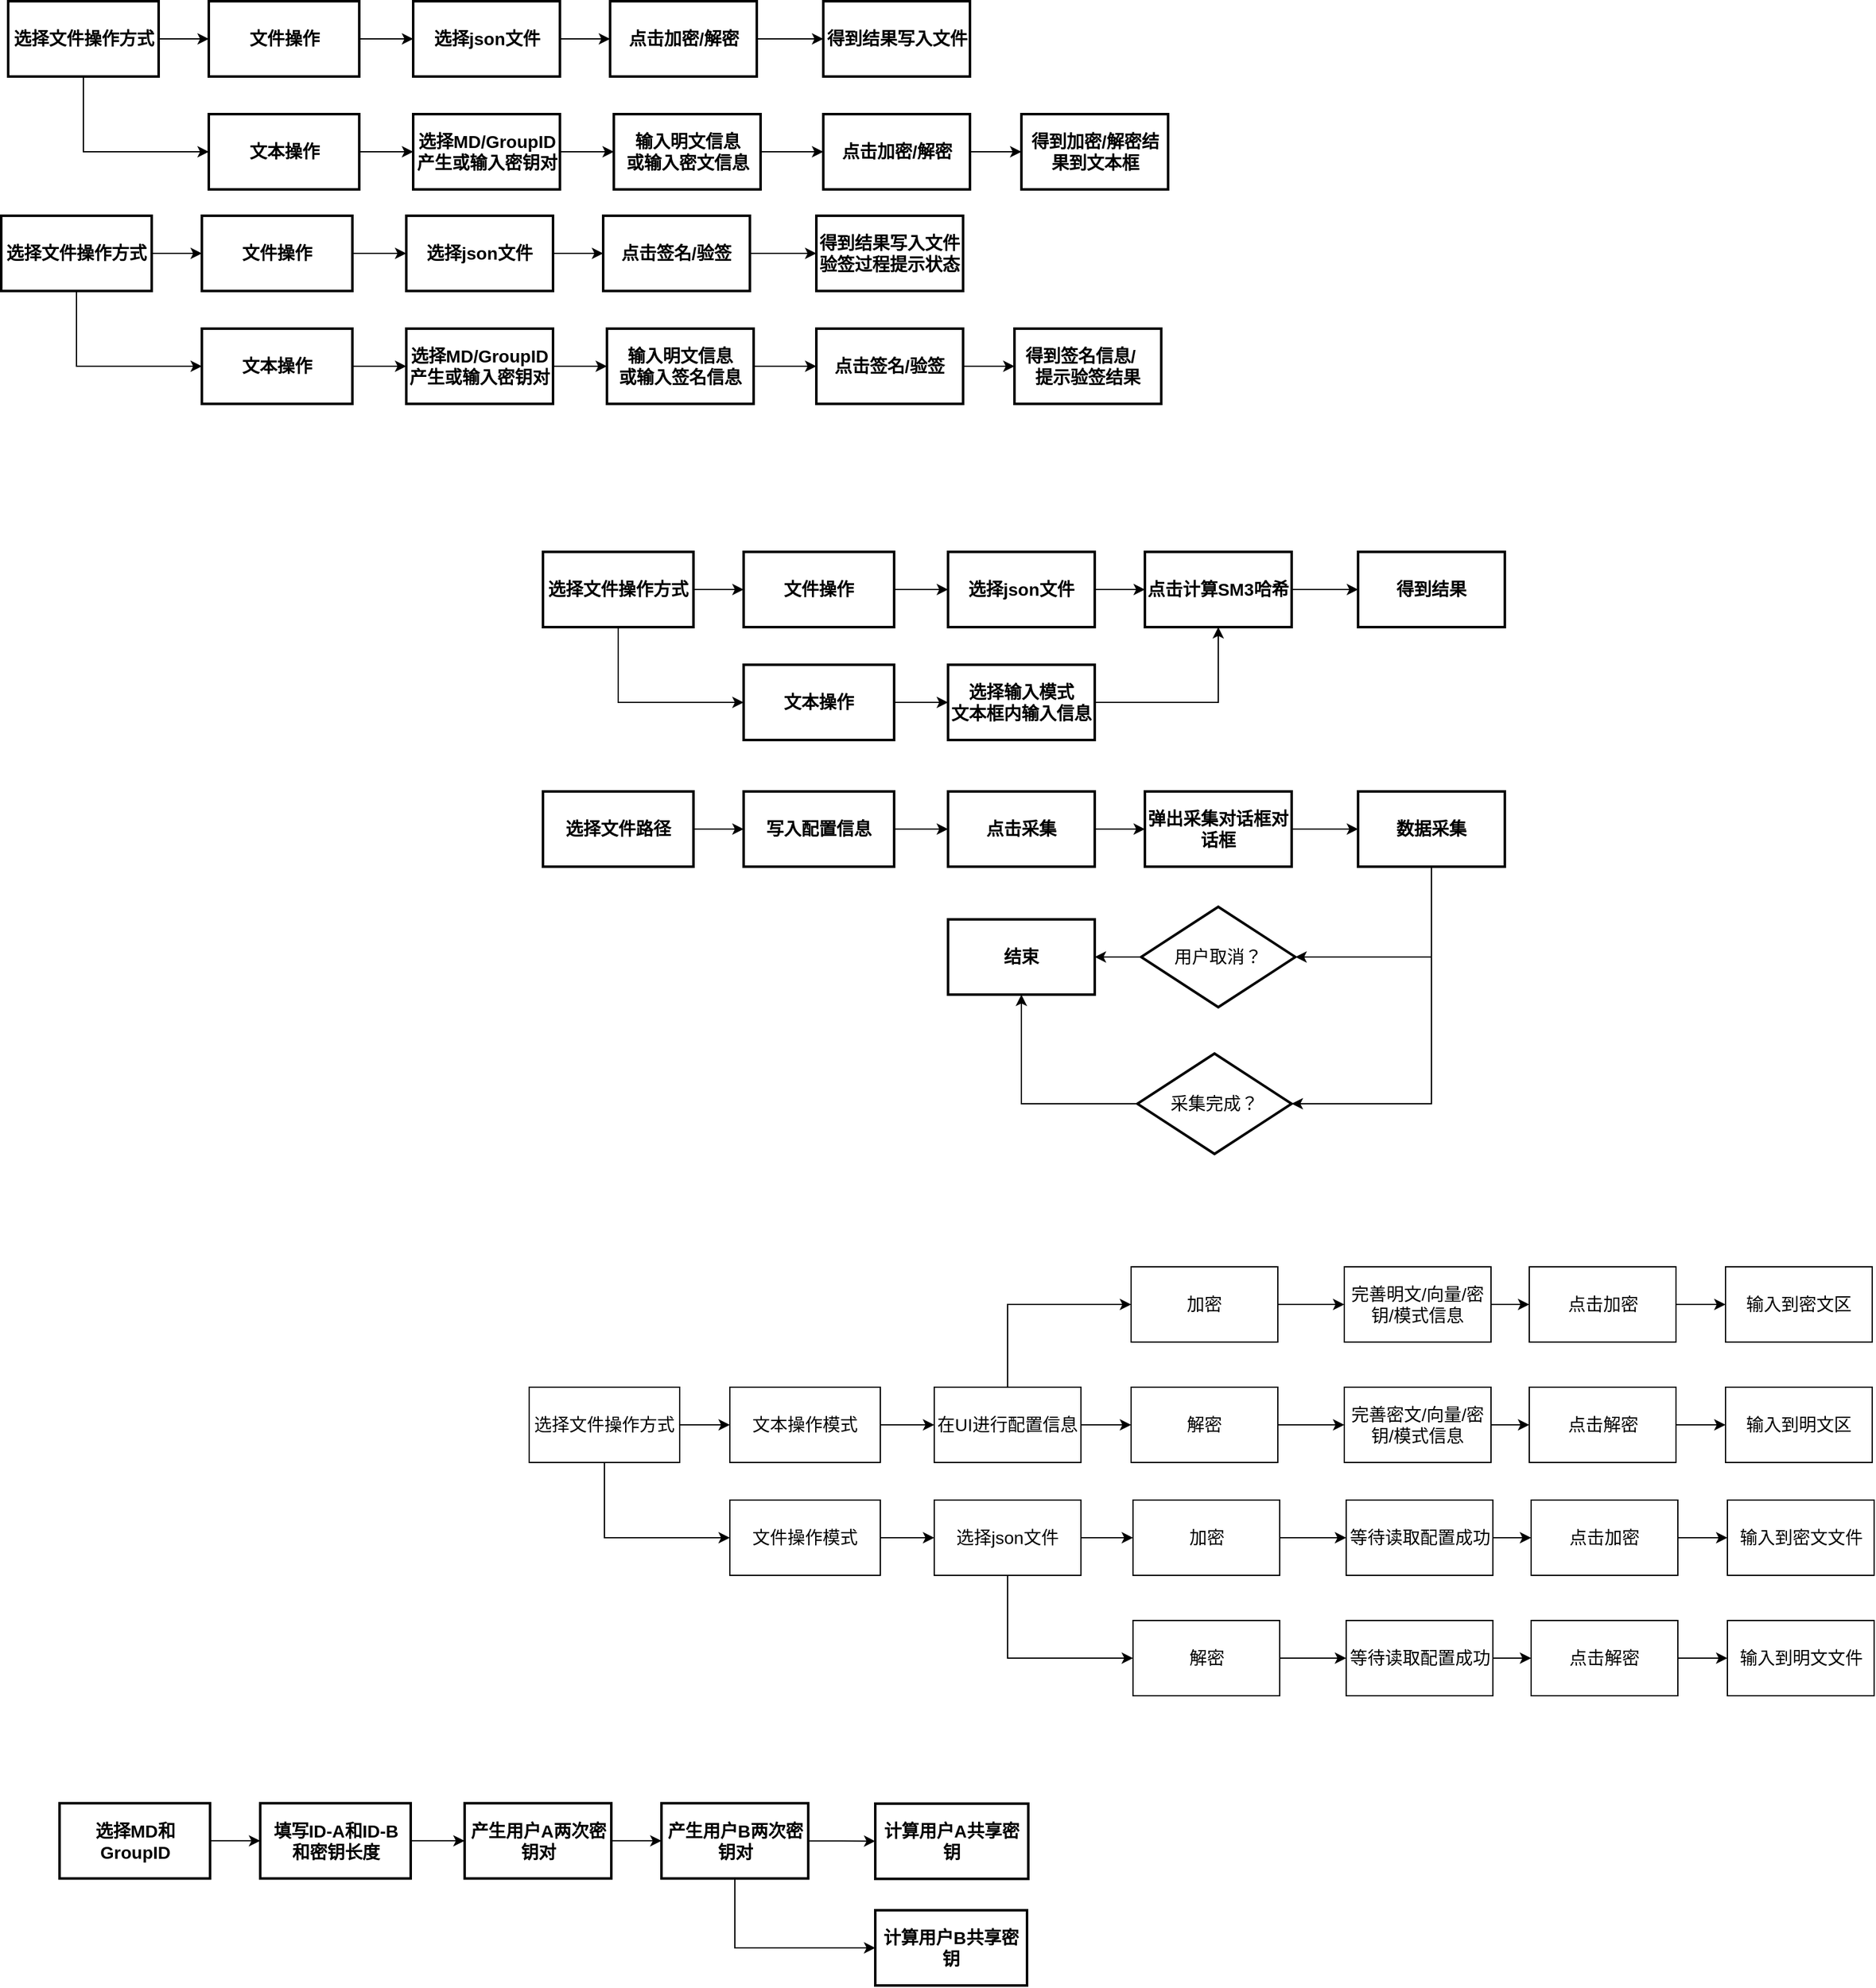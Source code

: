 <mxfile version="11.2.4" type="google" pages="1"><diagram id="vpMhgyVq1buZfYB6bfUn" name="Page-1"><mxGraphModel dx="2035" dy="1315" grid="0" gridSize="10" guides="1" tooltips="1" connect="1" arrows="1" fold="1" page="0" pageScale="1" pageWidth="827" pageHeight="1169" math="0" shadow="0"><root><mxCell id="0"/><mxCell id="1" parent="0"/><mxCell id="zmzgvcWsAYK62VE7FA_1-10" style="edgeStyle=orthogonalEdgeStyle;rounded=0;orthogonalLoop=1;jettySize=auto;html=1;exitX=1;exitY=0.5;exitDx=0;exitDy=0;entryX=0;entryY=0.5;entryDx=0;entryDy=0;fontSize=14;" edge="1" parent="1" source="zmzgvcWsAYK62VE7FA_1-1" target="zmzgvcWsAYK62VE7FA_1-2"><mxGeometry relative="1" as="geometry"/></mxCell><mxCell id="zmzgvcWsAYK62VE7FA_1-14" style="edgeStyle=orthogonalEdgeStyle;rounded=0;orthogonalLoop=1;jettySize=auto;html=1;exitX=0.5;exitY=1;exitDx=0;exitDy=0;entryX=0;entryY=0.5;entryDx=0;entryDy=0;fontSize=14;" edge="1" parent="1" source="zmzgvcWsAYK62VE7FA_1-1" target="zmzgvcWsAYK62VE7FA_1-3"><mxGeometry relative="1" as="geometry"/></mxCell><mxCell id="zmzgvcWsAYK62VE7FA_1-1" value="选择文件操作方式" style="rounded=0;whiteSpace=wrap;html=1;strokeWidth=2;fontSize=14;fontStyle=1" vertex="1" parent="1"><mxGeometry x="40" y="210" width="120" height="60" as="geometry"/></mxCell><mxCell id="zmzgvcWsAYK62VE7FA_1-11" style="edgeStyle=orthogonalEdgeStyle;rounded=0;orthogonalLoop=1;jettySize=auto;html=1;exitX=1;exitY=0.5;exitDx=0;exitDy=0;entryX=0;entryY=0.5;entryDx=0;entryDy=0;fontSize=14;" edge="1" parent="1" source="zmzgvcWsAYK62VE7FA_1-2" target="zmzgvcWsAYK62VE7FA_1-4"><mxGeometry relative="1" as="geometry"/></mxCell><mxCell id="zmzgvcWsAYK62VE7FA_1-2" value="文件操作" style="rounded=0;whiteSpace=wrap;html=1;strokeWidth=2;fontSize=14;fontStyle=1" vertex="1" parent="1"><mxGeometry x="200" y="210" width="120" height="60" as="geometry"/></mxCell><mxCell id="zmzgvcWsAYK62VE7FA_1-15" style="edgeStyle=orthogonalEdgeStyle;rounded=0;orthogonalLoop=1;jettySize=auto;html=1;exitX=1;exitY=0.5;exitDx=0;exitDy=0;entryX=0;entryY=0.5;entryDx=0;entryDy=0;fontSize=14;" edge="1" parent="1" source="zmzgvcWsAYK62VE7FA_1-3" target="zmzgvcWsAYK62VE7FA_1-5"><mxGeometry relative="1" as="geometry"/></mxCell><mxCell id="zmzgvcWsAYK62VE7FA_1-3" value="文本操作" style="rounded=0;whiteSpace=wrap;html=1;strokeWidth=2;fontSize=14;fontStyle=1" vertex="1" parent="1"><mxGeometry x="200" y="300" width="120" height="60" as="geometry"/></mxCell><mxCell id="zmzgvcWsAYK62VE7FA_1-12" style="edgeStyle=orthogonalEdgeStyle;rounded=0;orthogonalLoop=1;jettySize=auto;html=1;exitX=1;exitY=0.5;exitDx=0;exitDy=0;entryX=0;entryY=0.5;entryDx=0;entryDy=0;fontSize=14;" edge="1" parent="1" source="zmzgvcWsAYK62VE7FA_1-4" target="zmzgvcWsAYK62VE7FA_1-6"><mxGeometry relative="1" as="geometry"/></mxCell><mxCell id="zmzgvcWsAYK62VE7FA_1-4" value="选择json文件" style="rounded=0;whiteSpace=wrap;html=1;strokeWidth=2;fontSize=14;fontStyle=1" vertex="1" parent="1"><mxGeometry x="363" y="210" width="117" height="60" as="geometry"/></mxCell><mxCell id="zmzgvcWsAYK62VE7FA_1-16" style="edgeStyle=orthogonalEdgeStyle;rounded=0;orthogonalLoop=1;jettySize=auto;html=1;exitX=1;exitY=0.5;exitDx=0;exitDy=0;entryX=0.5;entryY=1;entryDx=0;entryDy=0;fontSize=14;" edge="1" parent="1" source="zmzgvcWsAYK62VE7FA_1-5" target="zmzgvcWsAYK62VE7FA_1-6"><mxGeometry relative="1" as="geometry"/></mxCell><mxCell id="zmzgvcWsAYK62VE7FA_1-5" value="选择输入模式&lt;br style=&quot;font-size: 14px;&quot;&gt;&lt;span style=&quot;font-size: 14px;&quot;&gt;文本框内输入信息&lt;/span&gt;" style="rounded=0;whiteSpace=wrap;html=1;strokeWidth=2;fontSize=14;fontStyle=1" vertex="1" parent="1"><mxGeometry x="363" y="300" width="117" height="60" as="geometry"/></mxCell><mxCell id="zmzgvcWsAYK62VE7FA_1-13" value="" style="edgeStyle=orthogonalEdgeStyle;rounded=0;orthogonalLoop=1;jettySize=auto;html=1;fontSize=14;" edge="1" parent="1" source="zmzgvcWsAYK62VE7FA_1-6" target="zmzgvcWsAYK62VE7FA_1-9"><mxGeometry relative="1" as="geometry"/></mxCell><mxCell id="zmzgvcWsAYK62VE7FA_1-6" value="点击计算SM3哈希" style="rounded=0;whiteSpace=wrap;html=1;strokeWidth=2;fontSize=14;fontStyle=1" vertex="1" parent="1"><mxGeometry x="520" y="210" width="117" height="60" as="geometry"/></mxCell><mxCell id="zmzgvcWsAYK62VE7FA_1-9" value="得到结果" style="rounded=0;whiteSpace=wrap;html=1;strokeWidth=2;fontSize=14;fontStyle=1" vertex="1" parent="1"><mxGeometry x="690" y="210" width="117" height="60" as="geometry"/></mxCell><mxCell id="zmzgvcWsAYK62VE7FA_1-17" style="edgeStyle=orthogonalEdgeStyle;rounded=0;orthogonalLoop=1;jettySize=auto;html=1;exitX=1;exitY=0.5;exitDx=0;exitDy=0;entryX=0;entryY=0.5;entryDx=0;entryDy=0;fontSize=14;" edge="1" parent="1" source="zmzgvcWsAYK62VE7FA_1-19" target="zmzgvcWsAYK62VE7FA_1-21"><mxGeometry relative="1" as="geometry"/></mxCell><mxCell id="zmzgvcWsAYK62VE7FA_1-19" value="选择文件路径" style="rounded=0;whiteSpace=wrap;html=1;strokeWidth=2;fontSize=14;fontStyle=1" vertex="1" parent="1"><mxGeometry x="40" y="401" width="120" height="60" as="geometry"/></mxCell><mxCell id="zmzgvcWsAYK62VE7FA_1-20" style="edgeStyle=orthogonalEdgeStyle;rounded=0;orthogonalLoop=1;jettySize=auto;html=1;exitX=1;exitY=0.5;exitDx=0;exitDy=0;entryX=0;entryY=0.5;entryDx=0;entryDy=0;fontSize=14;" edge="1" parent="1" source="zmzgvcWsAYK62VE7FA_1-21" target="zmzgvcWsAYK62VE7FA_1-25"><mxGeometry relative="1" as="geometry"/></mxCell><mxCell id="zmzgvcWsAYK62VE7FA_1-21" value="写入配置信息" style="rounded=0;whiteSpace=wrap;html=1;strokeWidth=2;fontSize=14;fontStyle=1" vertex="1" parent="1"><mxGeometry x="200" y="401" width="120" height="60" as="geometry"/></mxCell><mxCell id="zmzgvcWsAYK62VE7FA_1-24" style="edgeStyle=orthogonalEdgeStyle;rounded=0;orthogonalLoop=1;jettySize=auto;html=1;exitX=1;exitY=0.5;exitDx=0;exitDy=0;entryX=0;entryY=0.5;entryDx=0;entryDy=0;fontSize=14;" edge="1" parent="1" source="zmzgvcWsAYK62VE7FA_1-25" target="zmzgvcWsAYK62VE7FA_1-29"><mxGeometry relative="1" as="geometry"/></mxCell><mxCell id="zmzgvcWsAYK62VE7FA_1-25" value="点击采集" style="rounded=0;whiteSpace=wrap;html=1;strokeWidth=2;fontSize=14;fontStyle=1" vertex="1" parent="1"><mxGeometry x="363" y="401" width="117" height="60" as="geometry"/></mxCell><mxCell id="zmzgvcWsAYK62VE7FA_1-40" style="edgeStyle=orthogonalEdgeStyle;rounded=0;orthogonalLoop=1;jettySize=auto;html=1;exitX=1;exitY=0.5;exitDx=0;exitDy=0;entryX=0;entryY=0.5;entryDx=0;entryDy=0;fontSize=14;" edge="1" parent="1" source="zmzgvcWsAYK62VE7FA_1-29" target="zmzgvcWsAYK62VE7FA_1-38"><mxGeometry relative="1" as="geometry"/></mxCell><mxCell id="zmzgvcWsAYK62VE7FA_1-29" value="弹出采集对话框对话框" style="rounded=0;whiteSpace=wrap;html=1;strokeWidth=2;fontSize=14;fontStyle=1" vertex="1" parent="1"><mxGeometry x="520" y="401" width="117" height="60" as="geometry"/></mxCell><mxCell id="zmzgvcWsAYK62VE7FA_1-36" style="edgeStyle=orthogonalEdgeStyle;rounded=0;orthogonalLoop=1;jettySize=auto;html=1;exitX=0;exitY=0.5;exitDx=0;exitDy=0;entryX=1;entryY=0.5;entryDx=0;entryDy=0;fontSize=14;" edge="1" parent="1" source="zmzgvcWsAYK62VE7FA_1-32" target="zmzgvcWsAYK62VE7FA_1-33"><mxGeometry relative="1" as="geometry"/></mxCell><mxCell id="zmzgvcWsAYK62VE7FA_1-32" value="用户取消？" style="rhombus;whiteSpace=wrap;html=1;strokeWidth=2;fontSize=14;" vertex="1" parent="1"><mxGeometry x="517" y="493" width="123" height="80" as="geometry"/></mxCell><mxCell id="zmzgvcWsAYK62VE7FA_1-33" value="结束" style="rounded=0;whiteSpace=wrap;html=1;strokeWidth=2;fontSize=14;fontStyle=1" vertex="1" parent="1"><mxGeometry x="363" y="503" width="117" height="60" as="geometry"/></mxCell><mxCell id="zmzgvcWsAYK62VE7FA_1-41" style="edgeStyle=orthogonalEdgeStyle;rounded=0;orthogonalLoop=1;jettySize=auto;html=1;exitX=0.5;exitY=1;exitDx=0;exitDy=0;entryX=1;entryY=0.5;entryDx=0;entryDy=0;fontSize=14;" edge="1" parent="1" source="zmzgvcWsAYK62VE7FA_1-38" target="zmzgvcWsAYK62VE7FA_1-32"><mxGeometry relative="1" as="geometry"/></mxCell><mxCell id="zmzgvcWsAYK62VE7FA_1-43" style="edgeStyle=orthogonalEdgeStyle;rounded=0;orthogonalLoop=1;jettySize=auto;html=1;exitX=0.5;exitY=1;exitDx=0;exitDy=0;entryX=1;entryY=0.5;entryDx=0;entryDy=0;fontSize=14;" edge="1" parent="1" source="zmzgvcWsAYK62VE7FA_1-38" target="zmzgvcWsAYK62VE7FA_1-42"><mxGeometry relative="1" as="geometry"/></mxCell><mxCell id="zmzgvcWsAYK62VE7FA_1-38" value="数据采集" style="rounded=0;whiteSpace=wrap;html=1;strokeWidth=2;fontSize=14;fontStyle=1" vertex="1" parent="1"><mxGeometry x="690" y="401" width="117" height="60" as="geometry"/></mxCell><mxCell id="zmzgvcWsAYK62VE7FA_1-44" style="edgeStyle=orthogonalEdgeStyle;rounded=0;orthogonalLoop=1;jettySize=auto;html=1;exitX=0;exitY=0.5;exitDx=0;exitDy=0;fontSize=14;" edge="1" parent="1" source="zmzgvcWsAYK62VE7FA_1-42" target="zmzgvcWsAYK62VE7FA_1-33"><mxGeometry relative="1" as="geometry"/></mxCell><mxCell id="zmzgvcWsAYK62VE7FA_1-42" value="采集完成？" style="rhombus;whiteSpace=wrap;html=1;strokeWidth=2;fontSize=14;" vertex="1" parent="1"><mxGeometry x="514" y="610" width="123" height="80" as="geometry"/></mxCell><mxCell id="zmzgvcWsAYK62VE7FA_1-62" style="edgeStyle=orthogonalEdgeStyle;rounded=0;orthogonalLoop=1;jettySize=auto;html=1;exitX=1;exitY=0.5;exitDx=0;exitDy=0;entryX=0;entryY=0.5;entryDx=0;entryDy=0;fontSize=14;strokeWidth=1;fontStyle=0" edge="1" parent="1" source="zmzgvcWsAYK62VE7FA_1-64" target="zmzgvcWsAYK62VE7FA_1-66"><mxGeometry relative="1" as="geometry"/></mxCell><mxCell id="zmzgvcWsAYK62VE7FA_1-63" style="edgeStyle=orthogonalEdgeStyle;rounded=0;orthogonalLoop=1;jettySize=auto;html=1;exitX=0.5;exitY=1;exitDx=0;exitDy=0;entryX=0;entryY=0.5;entryDx=0;entryDy=0;fontSize=14;strokeWidth=1;fontStyle=0" edge="1" parent="1" source="zmzgvcWsAYK62VE7FA_1-64" target="zmzgvcWsAYK62VE7FA_1-68"><mxGeometry relative="1" as="geometry"/></mxCell><mxCell id="zmzgvcWsAYK62VE7FA_1-64" value="选择文件操作方式" style="rounded=0;whiteSpace=wrap;html=1;strokeWidth=1;fontSize=14;fontStyle=0" vertex="1" parent="1"><mxGeometry x="29" y="876" width="120" height="60" as="geometry"/></mxCell><mxCell id="zmzgvcWsAYK62VE7FA_1-65" style="edgeStyle=orthogonalEdgeStyle;rounded=0;orthogonalLoop=1;jettySize=auto;html=1;exitX=1;exitY=0.5;exitDx=0;exitDy=0;entryX=0;entryY=0.5;entryDx=0;entryDy=0;fontSize=14;strokeWidth=1;fontStyle=0" edge="1" parent="1" source="zmzgvcWsAYK62VE7FA_1-66" target="zmzgvcWsAYK62VE7FA_1-70"><mxGeometry relative="1" as="geometry"/></mxCell><mxCell id="zmzgvcWsAYK62VE7FA_1-66" value="文本操作模式" style="rounded=0;whiteSpace=wrap;html=1;strokeWidth=1;fontSize=14;fontStyle=0" vertex="1" parent="1"><mxGeometry x="189" y="876" width="120" height="60" as="geometry"/></mxCell><mxCell id="zmzgvcWsAYK62VE7FA_1-67" style="edgeStyle=orthogonalEdgeStyle;rounded=0;orthogonalLoop=1;jettySize=auto;html=1;exitX=1;exitY=0.5;exitDx=0;exitDy=0;entryX=0;entryY=0.5;entryDx=0;entryDy=0;fontSize=14;strokeWidth=1;fontStyle=0" edge="1" parent="1" source="zmzgvcWsAYK62VE7FA_1-68" target="zmzgvcWsAYK62VE7FA_1-72"><mxGeometry relative="1" as="geometry"/></mxCell><mxCell id="zmzgvcWsAYK62VE7FA_1-68" value="文件操作模式" style="rounded=0;whiteSpace=wrap;html=1;strokeWidth=1;fontSize=14;fontStyle=0" vertex="1" parent="1"><mxGeometry x="189" y="966" width="120" height="60" as="geometry"/></mxCell><mxCell id="zmzgvcWsAYK62VE7FA_1-69" style="edgeStyle=orthogonalEdgeStyle;rounded=0;orthogonalLoop=1;jettySize=auto;html=1;exitX=1;exitY=0.5;exitDx=0;exitDy=0;entryX=0;entryY=0.5;entryDx=0;entryDy=0;fontSize=14;strokeWidth=1;fontStyle=0" edge="1" parent="1" source="zmzgvcWsAYK62VE7FA_1-70" target="zmzgvcWsAYK62VE7FA_1-74"><mxGeometry relative="1" as="geometry"/></mxCell><mxCell id="zmzgvcWsAYK62VE7FA_1-77" style="edgeStyle=orthogonalEdgeStyle;rounded=0;orthogonalLoop=1;jettySize=auto;html=1;exitX=0.5;exitY=0;exitDx=0;exitDy=0;entryX=0;entryY=0.5;entryDx=0;entryDy=0;fontSize=14;strokeWidth=1;fontStyle=0" edge="1" parent="1" source="zmzgvcWsAYK62VE7FA_1-70" target="zmzgvcWsAYK62VE7FA_1-76"><mxGeometry relative="1" as="geometry"/></mxCell><mxCell id="zmzgvcWsAYK62VE7FA_1-70" value="在UI进行配置信息" style="rounded=0;whiteSpace=wrap;html=1;strokeWidth=1;fontSize=14;fontStyle=0" vertex="1" parent="1"><mxGeometry x="352" y="876" width="117" height="60" as="geometry"/></mxCell><mxCell id="zmzgvcWsAYK62VE7FA_1-103" style="edgeStyle=orthogonalEdgeStyle;rounded=0;orthogonalLoop=1;jettySize=auto;html=1;exitX=1;exitY=0.5;exitDx=0;exitDy=0;entryX=0;entryY=0.5;entryDx=0;entryDy=0;fontSize=14;strokeWidth=1;fontStyle=0" edge="1" parent="1" source="zmzgvcWsAYK62VE7FA_1-72" target="zmzgvcWsAYK62VE7FA_1-94"><mxGeometry relative="1" as="geometry"/></mxCell><mxCell id="zmzgvcWsAYK62VE7FA_1-104" style="edgeStyle=orthogonalEdgeStyle;rounded=0;orthogonalLoop=1;jettySize=auto;html=1;exitX=0.5;exitY=1;exitDx=0;exitDy=0;entryX=0;entryY=0.5;entryDx=0;entryDy=0;fontSize=14;strokeWidth=1;fontStyle=0" edge="1" parent="1" source="zmzgvcWsAYK62VE7FA_1-72" target="zmzgvcWsAYK62VE7FA_1-90"><mxGeometry relative="1" as="geometry"/></mxCell><mxCell id="zmzgvcWsAYK62VE7FA_1-72" value="选择json文件" style="rounded=0;whiteSpace=wrap;html=1;strokeWidth=1;fontSize=14;fontStyle=0" vertex="1" parent="1"><mxGeometry x="352" y="966" width="117" height="60" as="geometry"/></mxCell><mxCell id="zmzgvcWsAYK62VE7FA_1-73" value="" style="edgeStyle=orthogonalEdgeStyle;rounded=0;orthogonalLoop=1;jettySize=auto;html=1;fontSize=14;strokeWidth=1;fontStyle=0" edge="1" parent="1" source="zmzgvcWsAYK62VE7FA_1-74" target="zmzgvcWsAYK62VE7FA_1-75"><mxGeometry relative="1" as="geometry"/></mxCell><mxCell id="zmzgvcWsAYK62VE7FA_1-74" value="解密" style="rounded=0;whiteSpace=wrap;html=1;strokeWidth=1;fontSize=14;fontStyle=0" vertex="1" parent="1"><mxGeometry x="509" y="876" width="117" height="60" as="geometry"/></mxCell><mxCell id="zmzgvcWsAYK62VE7FA_1-85" style="edgeStyle=orthogonalEdgeStyle;rounded=0;orthogonalLoop=1;jettySize=auto;html=1;exitX=1;exitY=0.5;exitDx=0;exitDy=0;entryX=0;entryY=0.5;entryDx=0;entryDy=0;fontSize=14;strokeWidth=1;fontStyle=0" edge="1" parent="1" source="zmzgvcWsAYK62VE7FA_1-75" target="zmzgvcWsAYK62VE7FA_1-80"><mxGeometry relative="1" as="geometry"/></mxCell><mxCell id="zmzgvcWsAYK62VE7FA_1-75" value="完善密文/向量/密钥/模式信息" style="rounded=0;whiteSpace=wrap;html=1;strokeWidth=1;fontSize=14;fontStyle=0" vertex="1" parent="1"><mxGeometry x="679" y="876" width="117" height="60" as="geometry"/></mxCell><mxCell id="zmzgvcWsAYK62VE7FA_1-83" style="edgeStyle=orthogonalEdgeStyle;rounded=0;orthogonalLoop=1;jettySize=auto;html=1;exitX=1;exitY=0.5;exitDx=0;exitDy=0;fontSize=14;strokeWidth=1;fontStyle=0" edge="1" parent="1" source="zmzgvcWsAYK62VE7FA_1-76" target="zmzgvcWsAYK62VE7FA_1-78"><mxGeometry relative="1" as="geometry"/></mxCell><mxCell id="zmzgvcWsAYK62VE7FA_1-76" value="加密" style="rounded=0;whiteSpace=wrap;html=1;strokeWidth=1;fontSize=14;fontStyle=0" vertex="1" parent="1"><mxGeometry x="509" y="780" width="117" height="60" as="geometry"/></mxCell><mxCell id="zmzgvcWsAYK62VE7FA_1-84" style="edgeStyle=orthogonalEdgeStyle;rounded=0;orthogonalLoop=1;jettySize=auto;html=1;exitX=1;exitY=0.5;exitDx=0;exitDy=0;entryX=0;entryY=0.5;entryDx=0;entryDy=0;fontSize=14;strokeWidth=1;fontStyle=0" edge="1" parent="1" source="zmzgvcWsAYK62VE7FA_1-78" target="zmzgvcWsAYK62VE7FA_1-79"><mxGeometry relative="1" as="geometry"/></mxCell><mxCell id="zmzgvcWsAYK62VE7FA_1-78" value="完善明文/向量/密钥/模式信息" style="rounded=0;whiteSpace=wrap;html=1;strokeWidth=1;fontSize=14;fontStyle=0" vertex="1" parent="1"><mxGeometry x="679" y="780" width="117" height="60" as="geometry"/></mxCell><mxCell id="zmzgvcWsAYK62VE7FA_1-86" style="edgeStyle=orthogonalEdgeStyle;rounded=0;orthogonalLoop=1;jettySize=auto;html=1;exitX=1;exitY=0.5;exitDx=0;exitDy=0;entryX=0;entryY=0.5;entryDx=0;entryDy=0;fontSize=14;strokeWidth=1;fontStyle=0" edge="1" parent="1" source="zmzgvcWsAYK62VE7FA_1-79" target="zmzgvcWsAYK62VE7FA_1-81"><mxGeometry relative="1" as="geometry"/></mxCell><mxCell id="zmzgvcWsAYK62VE7FA_1-79" value="点击加密" style="rounded=0;whiteSpace=wrap;html=1;strokeWidth=1;fontSize=14;fontStyle=0" vertex="1" parent="1"><mxGeometry x="826.5" y="780" width="117" height="60" as="geometry"/></mxCell><mxCell id="zmzgvcWsAYK62VE7FA_1-87" style="edgeStyle=orthogonalEdgeStyle;rounded=0;orthogonalLoop=1;jettySize=auto;html=1;exitX=1;exitY=0.5;exitDx=0;exitDy=0;entryX=0;entryY=0.5;entryDx=0;entryDy=0;fontSize=14;strokeWidth=1;fontStyle=0" edge="1" parent="1" source="zmzgvcWsAYK62VE7FA_1-80" target="zmzgvcWsAYK62VE7FA_1-82"><mxGeometry relative="1" as="geometry"/></mxCell><mxCell id="zmzgvcWsAYK62VE7FA_1-80" value="点击解密" style="rounded=0;whiteSpace=wrap;html=1;strokeWidth=1;fontSize=14;fontStyle=0" vertex="1" parent="1"><mxGeometry x="826.5" y="876" width="117" height="60" as="geometry"/></mxCell><mxCell id="zmzgvcWsAYK62VE7FA_1-81" value="输入到密文区" style="rounded=0;whiteSpace=wrap;html=1;strokeWidth=1;fontSize=14;fontStyle=0" vertex="1" parent="1"><mxGeometry x="983" y="780" width="117" height="60" as="geometry"/></mxCell><mxCell id="zmzgvcWsAYK62VE7FA_1-82" value="输入到明文区" style="rounded=0;whiteSpace=wrap;html=1;strokeWidth=1;fontSize=14;fontStyle=0" vertex="1" parent="1"><mxGeometry x="983" y="876" width="117" height="60" as="geometry"/></mxCell><mxCell id="zmzgvcWsAYK62VE7FA_1-89" value="" style="edgeStyle=orthogonalEdgeStyle;rounded=0;orthogonalLoop=1;jettySize=auto;html=1;fontSize=14;strokeWidth=1;fontStyle=0" edge="1" parent="1" source="zmzgvcWsAYK62VE7FA_1-90" target="zmzgvcWsAYK62VE7FA_1-92"><mxGeometry relative="1" as="geometry"/></mxCell><mxCell id="zmzgvcWsAYK62VE7FA_1-90" value="解密" style="rounded=0;whiteSpace=wrap;html=1;strokeWidth=1;fontSize=14;fontStyle=0" vertex="1" parent="1"><mxGeometry x="510.5" y="1062" width="117" height="60" as="geometry"/></mxCell><mxCell id="zmzgvcWsAYK62VE7FA_1-91" style="edgeStyle=orthogonalEdgeStyle;rounded=0;orthogonalLoop=1;jettySize=auto;html=1;exitX=1;exitY=0.5;exitDx=0;exitDy=0;entryX=0;entryY=0.5;entryDx=0;entryDy=0;fontSize=14;strokeWidth=1;fontStyle=0" edge="1" parent="1" source="zmzgvcWsAYK62VE7FA_1-92" target="zmzgvcWsAYK62VE7FA_1-100"><mxGeometry relative="1" as="geometry"/></mxCell><mxCell id="zmzgvcWsAYK62VE7FA_1-92" value="等待读取配置成功" style="rounded=0;whiteSpace=wrap;html=1;strokeWidth=1;fontSize=14;fontStyle=0" vertex="1" parent="1"><mxGeometry x="680.5" y="1062" width="117" height="60" as="geometry"/></mxCell><mxCell id="zmzgvcWsAYK62VE7FA_1-93" style="edgeStyle=orthogonalEdgeStyle;rounded=0;orthogonalLoop=1;jettySize=auto;html=1;exitX=1;exitY=0.5;exitDx=0;exitDy=0;fontSize=14;strokeWidth=1;fontStyle=0" edge="1" parent="1" source="zmzgvcWsAYK62VE7FA_1-94" target="zmzgvcWsAYK62VE7FA_1-96"><mxGeometry relative="1" as="geometry"/></mxCell><mxCell id="zmzgvcWsAYK62VE7FA_1-94" value="加密" style="rounded=0;whiteSpace=wrap;html=1;strokeWidth=1;fontSize=14;fontStyle=0" vertex="1" parent="1"><mxGeometry x="510.5" y="966" width="117" height="60" as="geometry"/></mxCell><mxCell id="zmzgvcWsAYK62VE7FA_1-95" style="edgeStyle=orthogonalEdgeStyle;rounded=0;orthogonalLoop=1;jettySize=auto;html=1;exitX=1;exitY=0.5;exitDx=0;exitDy=0;entryX=0;entryY=0.5;entryDx=0;entryDy=0;fontSize=14;strokeWidth=1;fontStyle=0" edge="1" parent="1" source="zmzgvcWsAYK62VE7FA_1-96" target="zmzgvcWsAYK62VE7FA_1-98"><mxGeometry relative="1" as="geometry"/></mxCell><mxCell id="zmzgvcWsAYK62VE7FA_1-96" value="等待读取配置成功" style="rounded=0;whiteSpace=wrap;html=1;strokeWidth=1;fontSize=14;fontStyle=0" vertex="1" parent="1"><mxGeometry x="680.5" y="966" width="117" height="60" as="geometry"/></mxCell><mxCell id="zmzgvcWsAYK62VE7FA_1-97" style="edgeStyle=orthogonalEdgeStyle;rounded=0;orthogonalLoop=1;jettySize=auto;html=1;exitX=1;exitY=0.5;exitDx=0;exitDy=0;entryX=0;entryY=0.5;entryDx=0;entryDy=0;fontSize=14;strokeWidth=1;fontStyle=0" edge="1" parent="1" source="zmzgvcWsAYK62VE7FA_1-98" target="zmzgvcWsAYK62VE7FA_1-101"><mxGeometry relative="1" as="geometry"/></mxCell><mxCell id="zmzgvcWsAYK62VE7FA_1-98" value="点击加密" style="rounded=0;whiteSpace=wrap;html=1;strokeWidth=1;fontSize=14;fontStyle=0" vertex="1" parent="1"><mxGeometry x="828" y="966" width="117" height="60" as="geometry"/></mxCell><mxCell id="zmzgvcWsAYK62VE7FA_1-99" style="edgeStyle=orthogonalEdgeStyle;rounded=0;orthogonalLoop=1;jettySize=auto;html=1;exitX=1;exitY=0.5;exitDx=0;exitDy=0;entryX=0;entryY=0.5;entryDx=0;entryDy=0;fontSize=14;strokeWidth=1;fontStyle=0" edge="1" parent="1" source="zmzgvcWsAYK62VE7FA_1-100" target="zmzgvcWsAYK62VE7FA_1-102"><mxGeometry relative="1" as="geometry"/></mxCell><mxCell id="zmzgvcWsAYK62VE7FA_1-100" value="点击解密" style="rounded=0;whiteSpace=wrap;html=1;strokeWidth=1;fontSize=14;fontStyle=0" vertex="1" parent="1"><mxGeometry x="828" y="1062" width="117" height="60" as="geometry"/></mxCell><mxCell id="zmzgvcWsAYK62VE7FA_1-101" value="输入到密文文件" style="rounded=0;whiteSpace=wrap;html=1;strokeWidth=1;fontSize=14;fontStyle=0" vertex="1" parent="1"><mxGeometry x="984.5" y="966" width="117" height="60" as="geometry"/></mxCell><mxCell id="zmzgvcWsAYK62VE7FA_1-102" value="输入到明文文件" style="rounded=0;whiteSpace=wrap;html=1;strokeWidth=1;fontSize=14;fontStyle=0" vertex="1" parent="1"><mxGeometry x="984.5" y="1062" width="117" height="60" as="geometry"/></mxCell><mxCell id="zmzgvcWsAYK62VE7FA_1-120" style="edgeStyle=orthogonalEdgeStyle;rounded=0;orthogonalLoop=1;jettySize=auto;html=1;exitX=1;exitY=0.5;exitDx=0;exitDy=0;entryX=0;entryY=0.5;entryDx=0;entryDy=0;fontSize=14;" edge="1" parent="1" source="zmzgvcWsAYK62VE7FA_1-122" target="zmzgvcWsAYK62VE7FA_1-124"><mxGeometry relative="1" as="geometry"/></mxCell><mxCell id="zmzgvcWsAYK62VE7FA_1-122" value="选择MD和GroupID" style="rounded=0;whiteSpace=wrap;html=1;strokeWidth=2;fontSize=14;fontStyle=1" vertex="1" parent="1"><mxGeometry x="-345.5" y="1207.686" width="120" height="60" as="geometry"/></mxCell><mxCell id="zmzgvcWsAYK62VE7FA_1-123" style="edgeStyle=orthogonalEdgeStyle;rounded=0;orthogonalLoop=1;jettySize=auto;html=1;exitX=1;exitY=0.5;exitDx=0;exitDy=0;entryX=0;entryY=0.5;entryDx=0;entryDy=0;fontSize=14;" edge="1" parent="1" source="zmzgvcWsAYK62VE7FA_1-124" target="zmzgvcWsAYK62VE7FA_1-128"><mxGeometry relative="1" as="geometry"/></mxCell><mxCell id="zmzgvcWsAYK62VE7FA_1-124" value="填写ID-A和ID-B&lt;br&gt;和密钥长度" style="rounded=0;whiteSpace=wrap;html=1;strokeWidth=2;fontSize=14;fontStyle=1" vertex="1" parent="1"><mxGeometry x="-185.5" y="1207.686" width="120" height="60" as="geometry"/></mxCell><mxCell id="zmzgvcWsAYK62VE7FA_1-127" style="edgeStyle=orthogonalEdgeStyle;rounded=0;orthogonalLoop=1;jettySize=auto;html=1;exitX=1;exitY=0.5;exitDx=0;exitDy=0;entryX=0;entryY=0.5;entryDx=0;entryDy=0;fontSize=14;" edge="1" parent="1" source="zmzgvcWsAYK62VE7FA_1-128" target="zmzgvcWsAYK62VE7FA_1-132"><mxGeometry relative="1" as="geometry"/></mxCell><mxCell id="zmzgvcWsAYK62VE7FA_1-128" value="产生用户A两次密钥对" style="rounded=0;whiteSpace=wrap;html=1;strokeWidth=2;fontSize=14;fontStyle=1" vertex="1" parent="1"><mxGeometry x="-22.5" y="1207.686" width="117" height="60" as="geometry"/></mxCell><mxCell id="zmzgvcWsAYK62VE7FA_1-131" value="" style="edgeStyle=orthogonalEdgeStyle;rounded=0;orthogonalLoop=1;jettySize=auto;html=1;fontSize=14;" edge="1" parent="1" source="zmzgvcWsAYK62VE7FA_1-132" target="zmzgvcWsAYK62VE7FA_1-133"><mxGeometry relative="1" as="geometry"/></mxCell><mxCell id="zmzgvcWsAYK62VE7FA_1-135" style="edgeStyle=orthogonalEdgeStyle;rounded=0;orthogonalLoop=1;jettySize=auto;html=1;exitX=0.5;exitY=1;exitDx=0;exitDy=0;entryX=0;entryY=0.5;entryDx=0;entryDy=0;strokeWidth=1;fontSize=14;" edge="1" parent="1" source="zmzgvcWsAYK62VE7FA_1-132" target="zmzgvcWsAYK62VE7FA_1-134"><mxGeometry relative="1" as="geometry"/></mxCell><mxCell id="zmzgvcWsAYK62VE7FA_1-132" value="产生用户B两次密钥对" style="rounded=0;whiteSpace=wrap;html=1;strokeWidth=2;fontSize=14;fontStyle=1" vertex="1" parent="1"><mxGeometry x="134.5" y="1207.686" width="117" height="60" as="geometry"/></mxCell><mxCell id="zmzgvcWsAYK62VE7FA_1-133" value="计算用户A共享密钥" style="rounded=0;whiteSpace=wrap;html=1;strokeWidth=2;fontSize=14;fontStyle=1" vertex="1" parent="1"><mxGeometry x="305" y="1208" width="122" height="60" as="geometry"/></mxCell><mxCell id="zmzgvcWsAYK62VE7FA_1-134" value="计算用户B共享密钥" style="rounded=0;whiteSpace=wrap;html=1;strokeWidth=2;fontSize=14;fontStyle=1" vertex="1" parent="1"><mxGeometry x="305" y="1293" width="121" height="60" as="geometry"/></mxCell><mxCell id="zmzgvcWsAYK62VE7FA_1-141" style="edgeStyle=orthogonalEdgeStyle;rounded=0;orthogonalLoop=1;jettySize=auto;html=1;exitX=1;exitY=0.5;exitDx=0;exitDy=0;entryX=0;entryY=0.5;entryDx=0;entryDy=0;fontSize=14;" edge="1" parent="1" source="zmzgvcWsAYK62VE7FA_1-143" target="zmzgvcWsAYK62VE7FA_1-145"><mxGeometry relative="1" as="geometry"/></mxCell><mxCell id="zmzgvcWsAYK62VE7FA_1-142" style="edgeStyle=orthogonalEdgeStyle;rounded=0;orthogonalLoop=1;jettySize=auto;html=1;exitX=0.5;exitY=1;exitDx=0;exitDy=0;entryX=0;entryY=0.5;entryDx=0;entryDy=0;fontSize=14;" edge="1" parent="1" source="zmzgvcWsAYK62VE7FA_1-143" target="zmzgvcWsAYK62VE7FA_1-147"><mxGeometry relative="1" as="geometry"/></mxCell><mxCell id="zmzgvcWsAYK62VE7FA_1-143" value="选择文件操作方式" style="rounded=0;whiteSpace=wrap;html=1;strokeWidth=2;fontSize=14;fontStyle=1" vertex="1" parent="1"><mxGeometry x="-386.5" y="-229" width="120" height="60" as="geometry"/></mxCell><mxCell id="zmzgvcWsAYK62VE7FA_1-144" style="edgeStyle=orthogonalEdgeStyle;rounded=0;orthogonalLoop=1;jettySize=auto;html=1;exitX=1;exitY=0.5;exitDx=0;exitDy=0;entryX=0;entryY=0.5;entryDx=0;entryDy=0;fontSize=14;" edge="1" parent="1" source="zmzgvcWsAYK62VE7FA_1-145" target="zmzgvcWsAYK62VE7FA_1-149"><mxGeometry relative="1" as="geometry"/></mxCell><mxCell id="zmzgvcWsAYK62VE7FA_1-145" value="文件操作" style="rounded=0;whiteSpace=wrap;html=1;strokeWidth=2;fontSize=14;fontStyle=1" vertex="1" parent="1"><mxGeometry x="-226.5" y="-229" width="120" height="60" as="geometry"/></mxCell><mxCell id="zmzgvcWsAYK62VE7FA_1-146" style="edgeStyle=orthogonalEdgeStyle;rounded=0;orthogonalLoop=1;jettySize=auto;html=1;exitX=1;exitY=0.5;exitDx=0;exitDy=0;entryX=0;entryY=0.5;entryDx=0;entryDy=0;fontSize=14;" edge="1" parent="1" source="zmzgvcWsAYK62VE7FA_1-147" target="zmzgvcWsAYK62VE7FA_1-151"><mxGeometry relative="1" as="geometry"/></mxCell><mxCell id="zmzgvcWsAYK62VE7FA_1-147" value="文本操作" style="rounded=0;whiteSpace=wrap;html=1;strokeWidth=2;fontSize=14;fontStyle=1" vertex="1" parent="1"><mxGeometry x="-226.5" y="-139" width="120" height="60" as="geometry"/></mxCell><mxCell id="zmzgvcWsAYK62VE7FA_1-148" style="edgeStyle=orthogonalEdgeStyle;rounded=0;orthogonalLoop=1;jettySize=auto;html=1;exitX=1;exitY=0.5;exitDx=0;exitDy=0;entryX=0;entryY=0.5;entryDx=0;entryDy=0;fontSize=14;" edge="1" parent="1" source="zmzgvcWsAYK62VE7FA_1-149" target="zmzgvcWsAYK62VE7FA_1-153"><mxGeometry relative="1" as="geometry"/></mxCell><mxCell id="zmzgvcWsAYK62VE7FA_1-149" value="选择json文件" style="rounded=0;whiteSpace=wrap;html=1;strokeWidth=2;fontSize=14;fontStyle=1" vertex="1" parent="1"><mxGeometry x="-63.5" y="-229" width="117" height="60" as="geometry"/></mxCell><mxCell id="zmzgvcWsAYK62VE7FA_1-159" style="edgeStyle=orthogonalEdgeStyle;rounded=0;orthogonalLoop=1;jettySize=auto;html=1;exitX=1;exitY=0.5;exitDx=0;exitDy=0;entryX=0;entryY=0.5;entryDx=0;entryDy=0;strokeWidth=1;fontSize=14;" edge="1" parent="1" source="zmzgvcWsAYK62VE7FA_1-151" target="zmzgvcWsAYK62VE7FA_1-155"><mxGeometry relative="1" as="geometry"/></mxCell><mxCell id="zmzgvcWsAYK62VE7FA_1-151" value="选择MD/GroupID&lt;br&gt;产生或输入密钥对" style="rounded=0;whiteSpace=wrap;html=1;strokeWidth=2;fontSize=14;fontStyle=1" vertex="1" parent="1"><mxGeometry x="-63.5" y="-139" width="117" height="60" as="geometry"/></mxCell><mxCell id="zmzgvcWsAYK62VE7FA_1-152" value="" style="edgeStyle=orthogonalEdgeStyle;rounded=0;orthogonalLoop=1;jettySize=auto;html=1;fontSize=14;" edge="1" parent="1" source="zmzgvcWsAYK62VE7FA_1-153" target="zmzgvcWsAYK62VE7FA_1-154"><mxGeometry relative="1" as="geometry"/></mxCell><mxCell id="zmzgvcWsAYK62VE7FA_1-153" value="点击加密/解密" style="rounded=0;whiteSpace=wrap;html=1;strokeWidth=2;fontSize=14;fontStyle=1" vertex="1" parent="1"><mxGeometry x="93.5" y="-229" width="117" height="60" as="geometry"/></mxCell><mxCell id="zmzgvcWsAYK62VE7FA_1-154" value="得到结果写入文件" style="rounded=0;whiteSpace=wrap;html=1;strokeWidth=2;fontSize=14;fontStyle=1" vertex="1" parent="1"><mxGeometry x="263.5" y="-229" width="117" height="60" as="geometry"/></mxCell><mxCell id="zmzgvcWsAYK62VE7FA_1-160" style="edgeStyle=orthogonalEdgeStyle;rounded=0;orthogonalLoop=1;jettySize=auto;html=1;exitX=1;exitY=0.5;exitDx=0;exitDy=0;entryX=0;entryY=0.5;entryDx=0;entryDy=0;strokeWidth=1;fontSize=14;" edge="1" parent="1" source="zmzgvcWsAYK62VE7FA_1-155" target="zmzgvcWsAYK62VE7FA_1-157"><mxGeometry relative="1" as="geometry"/></mxCell><mxCell id="zmzgvcWsAYK62VE7FA_1-155" value="输入明文信息&lt;br&gt;或输入密文信息" style="rounded=0;whiteSpace=wrap;html=1;strokeWidth=2;fontSize=14;fontStyle=1" vertex="1" parent="1"><mxGeometry x="96.5" y="-139" width="117" height="60" as="geometry"/></mxCell><mxCell id="zmzgvcWsAYK62VE7FA_1-161" style="edgeStyle=orthogonalEdgeStyle;rounded=0;orthogonalLoop=1;jettySize=auto;html=1;exitX=1;exitY=0.5;exitDx=0;exitDy=0;entryX=0;entryY=0.5;entryDx=0;entryDy=0;strokeWidth=1;fontSize=14;" edge="1" parent="1" source="zmzgvcWsAYK62VE7FA_1-157" target="zmzgvcWsAYK62VE7FA_1-158"><mxGeometry relative="1" as="geometry"/></mxCell><mxCell id="zmzgvcWsAYK62VE7FA_1-157" value="点击加密/解密" style="rounded=0;whiteSpace=wrap;html=1;strokeWidth=2;fontSize=14;fontStyle=1" vertex="1" parent="1"><mxGeometry x="263.5" y="-139" width="117" height="60" as="geometry"/></mxCell><mxCell id="zmzgvcWsAYK62VE7FA_1-158" value="得到加密/解密结果到文本框" style="rounded=0;whiteSpace=wrap;html=1;strokeWidth=2;fontSize=14;fontStyle=1" vertex="1" parent="1"><mxGeometry x="421.5" y="-139" width="117" height="60" as="geometry"/></mxCell><mxCell id="zmzgvcWsAYK62VE7FA_1-163" style="edgeStyle=orthogonalEdgeStyle;rounded=0;orthogonalLoop=1;jettySize=auto;html=1;exitX=1;exitY=0.5;exitDx=0;exitDy=0;entryX=0;entryY=0.5;entryDx=0;entryDy=0;fontSize=14;" edge="1" parent="1" source="zmzgvcWsAYK62VE7FA_1-165" target="zmzgvcWsAYK62VE7FA_1-167"><mxGeometry relative="1" as="geometry"/></mxCell><mxCell id="zmzgvcWsAYK62VE7FA_1-164" style="edgeStyle=orthogonalEdgeStyle;rounded=0;orthogonalLoop=1;jettySize=auto;html=1;exitX=0.5;exitY=1;exitDx=0;exitDy=0;entryX=0;entryY=0.5;entryDx=0;entryDy=0;fontSize=14;" edge="1" parent="1" source="zmzgvcWsAYK62VE7FA_1-165" target="zmzgvcWsAYK62VE7FA_1-169"><mxGeometry relative="1" as="geometry"/></mxCell><mxCell id="zmzgvcWsAYK62VE7FA_1-165" value="选择文件操作方式" style="rounded=0;whiteSpace=wrap;html=1;strokeWidth=2;fontSize=14;fontStyle=1" vertex="1" parent="1"><mxGeometry x="-392" y="-58" width="120" height="60" as="geometry"/></mxCell><mxCell id="zmzgvcWsAYK62VE7FA_1-166" style="edgeStyle=orthogonalEdgeStyle;rounded=0;orthogonalLoop=1;jettySize=auto;html=1;exitX=1;exitY=0.5;exitDx=0;exitDy=0;entryX=0;entryY=0.5;entryDx=0;entryDy=0;fontSize=14;" edge="1" parent="1" source="zmzgvcWsAYK62VE7FA_1-167" target="zmzgvcWsAYK62VE7FA_1-171"><mxGeometry relative="1" as="geometry"/></mxCell><mxCell id="zmzgvcWsAYK62VE7FA_1-167" value="文件操作" style="rounded=0;whiteSpace=wrap;html=1;strokeWidth=2;fontSize=14;fontStyle=1" vertex="1" parent="1"><mxGeometry x="-232" y="-58" width="120" height="60" as="geometry"/></mxCell><mxCell id="zmzgvcWsAYK62VE7FA_1-168" style="edgeStyle=orthogonalEdgeStyle;rounded=0;orthogonalLoop=1;jettySize=auto;html=1;exitX=1;exitY=0.5;exitDx=0;exitDy=0;entryX=0;entryY=0.5;entryDx=0;entryDy=0;fontSize=14;" edge="1" parent="1" source="zmzgvcWsAYK62VE7FA_1-169" target="zmzgvcWsAYK62VE7FA_1-173"><mxGeometry relative="1" as="geometry"/></mxCell><mxCell id="zmzgvcWsAYK62VE7FA_1-169" value="文本操作" style="rounded=0;whiteSpace=wrap;html=1;strokeWidth=2;fontSize=14;fontStyle=1" vertex="1" parent="1"><mxGeometry x="-232" y="32" width="120" height="60" as="geometry"/></mxCell><mxCell id="zmzgvcWsAYK62VE7FA_1-170" style="edgeStyle=orthogonalEdgeStyle;rounded=0;orthogonalLoop=1;jettySize=auto;html=1;exitX=1;exitY=0.5;exitDx=0;exitDy=0;entryX=0;entryY=0.5;entryDx=0;entryDy=0;fontSize=14;" edge="1" parent="1" source="zmzgvcWsAYK62VE7FA_1-171" target="zmzgvcWsAYK62VE7FA_1-175"><mxGeometry relative="1" as="geometry"/></mxCell><mxCell id="zmzgvcWsAYK62VE7FA_1-171" value="选择json文件" style="rounded=0;whiteSpace=wrap;html=1;strokeWidth=2;fontSize=14;fontStyle=1" vertex="1" parent="1"><mxGeometry x="-69" y="-58" width="117" height="60" as="geometry"/></mxCell><mxCell id="zmzgvcWsAYK62VE7FA_1-172" style="edgeStyle=orthogonalEdgeStyle;rounded=0;orthogonalLoop=1;jettySize=auto;html=1;exitX=1;exitY=0.5;exitDx=0;exitDy=0;entryX=0;entryY=0.5;entryDx=0;entryDy=0;strokeWidth=1;fontSize=14;" edge="1" parent="1" source="zmzgvcWsAYK62VE7FA_1-173" target="zmzgvcWsAYK62VE7FA_1-178"><mxGeometry relative="1" as="geometry"/></mxCell><mxCell id="zmzgvcWsAYK62VE7FA_1-173" value="选择MD/GroupID&lt;br&gt;产生或输入密钥对" style="rounded=0;whiteSpace=wrap;html=1;strokeWidth=2;fontSize=14;fontStyle=1" vertex="1" parent="1"><mxGeometry x="-69" y="32" width="117" height="60" as="geometry"/></mxCell><mxCell id="zmzgvcWsAYK62VE7FA_1-174" value="" style="edgeStyle=orthogonalEdgeStyle;rounded=0;orthogonalLoop=1;jettySize=auto;html=1;fontSize=14;" edge="1" parent="1" source="zmzgvcWsAYK62VE7FA_1-175" target="zmzgvcWsAYK62VE7FA_1-176"><mxGeometry relative="1" as="geometry"/></mxCell><mxCell id="zmzgvcWsAYK62VE7FA_1-175" value="点击签名/验签" style="rounded=0;whiteSpace=wrap;html=1;strokeWidth=2;fontSize=14;fontStyle=1" vertex="1" parent="1"><mxGeometry x="88" y="-58" width="117" height="60" as="geometry"/></mxCell><mxCell id="zmzgvcWsAYK62VE7FA_1-176" value="得到结果写入文件&lt;br&gt;验签过程提示状态" style="rounded=0;whiteSpace=wrap;html=1;strokeWidth=2;fontSize=14;fontStyle=1" vertex="1" parent="1"><mxGeometry x="258" y="-58" width="117" height="60" as="geometry"/></mxCell><mxCell id="zmzgvcWsAYK62VE7FA_1-177" style="edgeStyle=orthogonalEdgeStyle;rounded=0;orthogonalLoop=1;jettySize=auto;html=1;exitX=1;exitY=0.5;exitDx=0;exitDy=0;entryX=0;entryY=0.5;entryDx=0;entryDy=0;strokeWidth=1;fontSize=14;" edge="1" parent="1" source="zmzgvcWsAYK62VE7FA_1-178" target="zmzgvcWsAYK62VE7FA_1-180"><mxGeometry relative="1" as="geometry"/></mxCell><mxCell id="zmzgvcWsAYK62VE7FA_1-178" value="输入明文信息&lt;br&gt;或输入签名信息" style="rounded=0;whiteSpace=wrap;html=1;strokeWidth=2;fontSize=14;fontStyle=1" vertex="1" parent="1"><mxGeometry x="91" y="32" width="117" height="60" as="geometry"/></mxCell><mxCell id="zmzgvcWsAYK62VE7FA_1-179" style="edgeStyle=orthogonalEdgeStyle;rounded=0;orthogonalLoop=1;jettySize=auto;html=1;exitX=1;exitY=0.5;exitDx=0;exitDy=0;entryX=0;entryY=0.5;entryDx=0;entryDy=0;strokeWidth=1;fontSize=14;" edge="1" parent="1" source="zmzgvcWsAYK62VE7FA_1-180" target="zmzgvcWsAYK62VE7FA_1-181"><mxGeometry relative="1" as="geometry"/></mxCell><mxCell id="zmzgvcWsAYK62VE7FA_1-180" value="点击签名/验签" style="rounded=0;whiteSpace=wrap;html=1;strokeWidth=2;fontSize=14;fontStyle=1" vertex="1" parent="1"><mxGeometry x="258" y="32" width="117" height="60" as="geometry"/></mxCell><mxCell id="zmzgvcWsAYK62VE7FA_1-181" value="得到签名信息/&amp;nbsp; &amp;nbsp; 提示验签结果" style="rounded=0;whiteSpace=wrap;html=1;strokeWidth=2;fontSize=14;fontStyle=1" vertex="1" parent="1"><mxGeometry x="416" y="32" width="117" height="60" as="geometry"/></mxCell></root></mxGraphModel></diagram></mxfile>